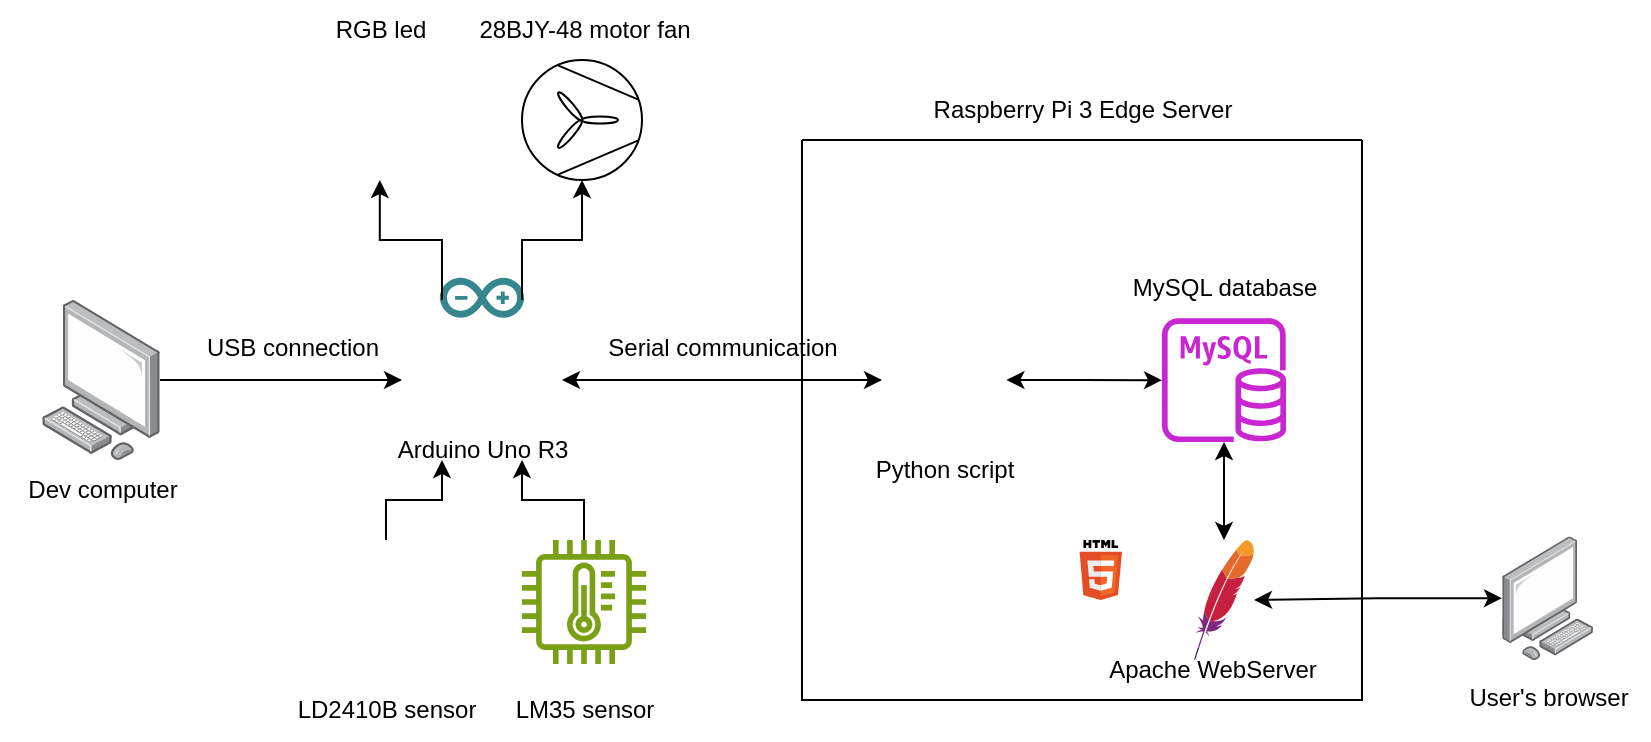 <mxfile version="24.5.5" type="device">
  <diagram name="Page-1" id="ClK9il2FMz57yKsgxL3r">
    <mxGraphModel dx="989" dy="532" grid="1" gridSize="10" guides="1" tooltips="1" connect="1" arrows="1" fold="1" page="1" pageScale="1" pageWidth="827" pageHeight="1169" math="0" shadow="0">
      <root>
        <mxCell id="0" />
        <mxCell id="1" parent="0" />
        <mxCell id="Vj8tIXMrXNNAAFN6tdgJ-1" value="" style="dashed=0;outlineConnect=0;html=1;align=center;labelPosition=center;verticalLabelPosition=bottom;verticalAlign=top;shape=mxgraph.weblogos.arduino;fillColor=#36868D;strokeColor=none" vertex="1" parent="1">
          <mxGeometry x="418.93" y="188.9" width="42.13" height="20" as="geometry" />
        </mxCell>
        <mxCell id="Vj8tIXMrXNNAAFN6tdgJ-14" style="edgeStyle=orthogonalEdgeStyle;rounded=0;orthogonalLoop=1;jettySize=auto;html=1;entryX=0;entryY=0.5;entryDx=0;entryDy=0;startArrow=classic;startFill=1;" edge="1" parent="1" source="Vj8tIXMrXNNAAFN6tdgJ-2" target="Vj8tIXMrXNNAAFN6tdgJ-10">
          <mxGeometry relative="1" as="geometry" />
        </mxCell>
        <mxCell id="Vj8tIXMrXNNAAFN6tdgJ-2" value="" style="shape=image;html=1;verticalAlign=top;verticalLabelPosition=bottom;labelBackgroundColor=#ffffff;imageAspect=0;aspect=fixed;image=https://cdn2.iconfinder.com/data/icons/electronic-13/480/3-electronic-arduino-chipset-icon-2-128.png" vertex="1" parent="1">
          <mxGeometry x="400" y="200" width="80" height="80" as="geometry" />
        </mxCell>
        <mxCell id="Vj8tIXMrXNNAAFN6tdgJ-21" style="edgeStyle=orthogonalEdgeStyle;rounded=0;orthogonalLoop=1;jettySize=auto;html=1;entryX=0.75;entryY=1;entryDx=0;entryDy=0;" edge="1" parent="1" source="Vj8tIXMrXNNAAFN6tdgJ-3" target="Vj8tIXMrXNNAAFN6tdgJ-2">
          <mxGeometry relative="1" as="geometry" />
        </mxCell>
        <mxCell id="Vj8tIXMrXNNAAFN6tdgJ-3" value="" style="sketch=0;outlineConnect=0;fontColor=#232F3E;gradientColor=none;fillColor=#7AA116;strokeColor=none;dashed=0;verticalLabelPosition=bottom;verticalAlign=top;align=center;html=1;fontSize=12;fontStyle=0;aspect=fixed;pointerEvents=1;shape=mxgraph.aws4.iot_thing_temperature_sensor;" vertex="1" parent="1">
          <mxGeometry x="460" y="320" width="62" height="62" as="geometry" />
        </mxCell>
        <mxCell id="Vj8tIXMrXNNAAFN6tdgJ-20" style="edgeStyle=orthogonalEdgeStyle;rounded=0;orthogonalLoop=1;jettySize=auto;html=1;entryX=0.25;entryY=1;entryDx=0;entryDy=0;" edge="1" parent="1" source="Vj8tIXMrXNNAAFN6tdgJ-4" target="Vj8tIXMrXNNAAFN6tdgJ-2">
          <mxGeometry relative="1" as="geometry" />
        </mxCell>
        <mxCell id="Vj8tIXMrXNNAAFN6tdgJ-4" value="" style="shape=image;html=1;verticalAlign=top;verticalLabelPosition=bottom;labelBackgroundColor=#ffffff;imageAspect=0;aspect=fixed;image=https://cdn2.iconfinder.com/data/icons/business-and-education-1/512/150_Sensor_body_Data_Human_Science_technology_smart-128.png" vertex="1" parent="1">
          <mxGeometry x="360" y="320" width="64" height="64" as="geometry" />
        </mxCell>
        <mxCell id="Vj8tIXMrXNNAAFN6tdgJ-22" style="edgeStyle=orthogonalEdgeStyle;rounded=0;orthogonalLoop=1;jettySize=auto;html=1;entryX=0.25;entryY=0;entryDx=0;entryDy=0;startArrow=classic;startFill=1;endArrow=none;endFill=0;" edge="1" parent="1" source="Vj8tIXMrXNNAAFN6tdgJ-5" target="Vj8tIXMrXNNAAFN6tdgJ-2">
          <mxGeometry relative="1" as="geometry" />
        </mxCell>
        <mxCell id="Vj8tIXMrXNNAAFN6tdgJ-5" value="" style="shape=image;html=1;verticalAlign=top;verticalLabelPosition=bottom;labelBackgroundColor=#ffffff;imageAspect=0;aspect=fixed;image=https://cdn2.iconfinder.com/data/icons/circle-icons-1/64/rgb-128.png" vertex="1" parent="1">
          <mxGeometry x="358.93" y="80" width="60" height="60" as="geometry" />
        </mxCell>
        <mxCell id="Vj8tIXMrXNNAAFN6tdgJ-23" style="edgeStyle=orthogonalEdgeStyle;rounded=0;orthogonalLoop=1;jettySize=auto;html=1;entryX=0.75;entryY=0;entryDx=0;entryDy=0;startArrow=classic;startFill=1;endArrow=none;endFill=0;" edge="1" parent="1" source="Vj8tIXMrXNNAAFN6tdgJ-6" target="Vj8tIXMrXNNAAFN6tdgJ-2">
          <mxGeometry relative="1" as="geometry" />
        </mxCell>
        <mxCell id="Vj8tIXMrXNNAAFN6tdgJ-6" value="" style="verticalLabelPosition=bottom;outlineConnect=0;align=center;dashed=0;html=1;verticalAlign=top;shape=mxgraph.pid2misc.fan;fanType=common" vertex="1" parent="1">
          <mxGeometry x="460" y="80" width="60" height="60" as="geometry" />
        </mxCell>
        <mxCell id="Vj8tIXMrXNNAAFN6tdgJ-12" style="edgeStyle=orthogonalEdgeStyle;rounded=0;orthogonalLoop=1;jettySize=auto;html=1;startArrow=none;startFill=0;" edge="1" parent="1" source="Vj8tIXMrXNNAAFN6tdgJ-7" target="Vj8tIXMrXNNAAFN6tdgJ-2">
          <mxGeometry relative="1" as="geometry" />
        </mxCell>
        <mxCell id="Vj8tIXMrXNNAAFN6tdgJ-7" value="" style="image;points=[];aspect=fixed;html=1;align=center;shadow=0;dashed=0;image=img/lib/allied_telesis/computer_and_terminals/Personal_Computer.svg;" vertex="1" parent="1">
          <mxGeometry x="220" y="200" width="59.03" height="80" as="geometry" />
        </mxCell>
        <mxCell id="Vj8tIXMrXNNAAFN6tdgJ-13" value="" style="swimlane;startSize=0;" vertex="1" parent="1">
          <mxGeometry x="600" y="120" width="280" height="280" as="geometry" />
        </mxCell>
        <mxCell id="Vj8tIXMrXNNAAFN6tdgJ-16" style="edgeStyle=orthogonalEdgeStyle;rounded=0;orthogonalLoop=1;jettySize=auto;html=1;startArrow=classic;startFill=1;" edge="1" parent="Vj8tIXMrXNNAAFN6tdgJ-13" source="Vj8tIXMrXNNAAFN6tdgJ-10" target="Vj8tIXMrXNNAAFN6tdgJ-9">
          <mxGeometry relative="1" as="geometry" />
        </mxCell>
        <mxCell id="Vj8tIXMrXNNAAFN6tdgJ-10" value="" style="shape=image;html=1;verticalAlign=top;verticalLabelPosition=bottom;labelBackgroundColor=#ffffff;imageAspect=0;aspect=fixed;image=https://cdn1.iconfinder.com/data/icons/ionicons-fill-vol-2/512/logo-python-128.png" vertex="1" parent="Vj8tIXMrXNNAAFN6tdgJ-13">
          <mxGeometry x="40" y="88.9" width="62.2" height="62.2" as="geometry" />
        </mxCell>
        <mxCell id="Vj8tIXMrXNNAAFN6tdgJ-8" value="" style="shape=image;html=1;verticalAlign=top;verticalLabelPosition=bottom;labelBackgroundColor=#ffffff;imageAspect=0;aspect=fixed;image=https://cdn1.iconfinder.com/data/icons/fruit-136/64/Fruit_iconfree_Filled_Outline_raspberry-healthy-organic-food-fruit_icon-128.png" vertex="1" parent="Vj8tIXMrXNNAAFN6tdgJ-13">
          <mxGeometry x="120" y="10" width="40" height="40" as="geometry" />
        </mxCell>
        <mxCell id="Vj8tIXMrXNNAAFN6tdgJ-9" value="" style="sketch=0;outlineConnect=0;fontColor=#232F3E;gradientColor=none;fillColor=#C925D1;strokeColor=none;dashed=0;verticalLabelPosition=bottom;verticalAlign=top;align=center;html=1;fontSize=12;fontStyle=0;aspect=fixed;pointerEvents=1;shape=mxgraph.aws4.rds_mysql_instance;" vertex="1" parent="Vj8tIXMrXNNAAFN6tdgJ-13">
          <mxGeometry x="180" y="89.1" width="62" height="62" as="geometry" />
        </mxCell>
        <mxCell id="Vj8tIXMrXNNAAFN6tdgJ-17" style="edgeStyle=orthogonalEdgeStyle;rounded=0;orthogonalLoop=1;jettySize=auto;html=1;startArrow=classic;startFill=1;" edge="1" parent="Vj8tIXMrXNNAAFN6tdgJ-13" source="Vj8tIXMrXNNAAFN6tdgJ-11" target="Vj8tIXMrXNNAAFN6tdgJ-9">
          <mxGeometry relative="1" as="geometry" />
        </mxCell>
        <mxCell id="Vj8tIXMrXNNAAFN6tdgJ-11" value="" style="dashed=0;outlineConnect=0;html=1;align=center;labelPosition=center;verticalLabelPosition=bottom;verticalAlign=top;shape=mxgraph.weblogos.apache" vertex="1" parent="Vj8tIXMrXNNAAFN6tdgJ-13">
          <mxGeometry x="196" y="200" width="30" height="60" as="geometry" />
        </mxCell>
        <mxCell id="Vj8tIXMrXNNAAFN6tdgJ-31" value="Python script" style="text;html=1;align=center;verticalAlign=middle;resizable=0;points=[];autosize=1;strokeColor=none;fillColor=none;" vertex="1" parent="Vj8tIXMrXNNAAFN6tdgJ-13">
          <mxGeometry x="26.1" y="150" width="90" height="30" as="geometry" />
        </mxCell>
        <mxCell id="Vj8tIXMrXNNAAFN6tdgJ-32" value="MySQL database" style="text;html=1;align=center;verticalAlign=middle;resizable=0;points=[];autosize=1;strokeColor=none;fillColor=none;" vertex="1" parent="Vj8tIXMrXNNAAFN6tdgJ-13">
          <mxGeometry x="151" y="59.1" width="120" height="30" as="geometry" />
        </mxCell>
        <mxCell id="Vj8tIXMrXNNAAFN6tdgJ-33" value="Apache WebServer" style="text;html=1;align=center;verticalAlign=middle;resizable=0;points=[];autosize=1;strokeColor=none;fillColor=none;" vertex="1" parent="Vj8tIXMrXNNAAFN6tdgJ-13">
          <mxGeometry x="140" y="250" width="130" height="30" as="geometry" />
        </mxCell>
        <mxCell id="Vj8tIXMrXNNAAFN6tdgJ-38" value="" style="shape=image;html=1;verticalAlign=top;verticalLabelPosition=bottom;labelBackgroundColor=#ffffff;imageAspect=0;aspect=fixed;image=https://cdn1.iconfinder.com/data/icons/ionicons-fill-vol-2/512/logo-javascript-128.png;imageBackground=none;" vertex="1" parent="Vj8tIXMrXNNAAFN6tdgJ-13">
          <mxGeometry x="166" y="190" width="30" height="30" as="geometry" />
        </mxCell>
        <mxCell id="Vj8tIXMrXNNAAFN6tdgJ-35" value="" style="dashed=0;outlineConnect=0;html=1;align=center;labelPosition=center;verticalLabelPosition=bottom;verticalAlign=top;shape=mxgraph.weblogos.html5" vertex="1" parent="Vj8tIXMrXNNAAFN6tdgJ-13">
          <mxGeometry x="138.76" y="200" width="21.24" height="30" as="geometry" />
        </mxCell>
        <mxCell id="Vj8tIXMrXNNAAFN6tdgJ-36" value="" style="shape=image;html=1;verticalAlign=top;verticalLabelPosition=bottom;labelBackgroundColor=#ffffff;imageAspect=0;aspect=fixed;image=https://cdn0.iconfinder.com/data/icons/long-shadow-web-icons/512/css-128.png" vertex="1" parent="Vj8tIXMrXNNAAFN6tdgJ-13">
          <mxGeometry x="160" y="224" width="26" height="26" as="geometry" />
        </mxCell>
        <mxCell id="Vj8tIXMrXNNAAFN6tdgJ-37" value="" style="shape=image;html=1;verticalAlign=top;verticalLabelPosition=bottom;labelBackgroundColor=#ffffff;imageAspect=0;aspect=fixed;image=https://cdn4.iconfinder.com/data/icons/scripting-and-programming-languages/512/php-128.png" vertex="1" parent="Vj8tIXMrXNNAAFN6tdgJ-13">
          <mxGeometry x="121" y="230" width="30" height="30" as="geometry" />
        </mxCell>
        <mxCell id="Vj8tIXMrXNNAAFN6tdgJ-19" style="edgeStyle=orthogonalEdgeStyle;rounded=0;orthogonalLoop=1;jettySize=auto;html=1;startArrow=classic;startFill=1;" edge="1" parent="1" source="Vj8tIXMrXNNAAFN6tdgJ-18" target="Vj8tIXMrXNNAAFN6tdgJ-11">
          <mxGeometry relative="1" as="geometry" />
        </mxCell>
        <mxCell id="Vj8tIXMrXNNAAFN6tdgJ-18" value="" style="image;points=[];aspect=fixed;html=1;align=center;shadow=0;dashed=0;image=img/lib/allied_telesis/computer_and_terminals/Personal_Computer.svg;flipV=0;flipH=1;" vertex="1" parent="1">
          <mxGeometry x="950" y="318.2" width="45.6" height="61.8" as="geometry" />
        </mxCell>
        <mxCell id="Vj8tIXMrXNNAAFN6tdgJ-24" value="Dev computer" style="text;html=1;align=center;verticalAlign=middle;resizable=0;points=[];autosize=1;strokeColor=none;fillColor=none;" vertex="1" parent="1">
          <mxGeometry x="199.51" y="280" width="100" height="30" as="geometry" />
        </mxCell>
        <mxCell id="Vj8tIXMrXNNAAFN6tdgJ-25" value="LM35 sensor" style="text;html=1;align=center;verticalAlign=middle;resizable=0;points=[];autosize=1;strokeColor=none;fillColor=none;" vertex="1" parent="1">
          <mxGeometry x="446" y="390" width="90" height="30" as="geometry" />
        </mxCell>
        <mxCell id="Vj8tIXMrXNNAAFN6tdgJ-26" value="LD2410B sensor" style="text;html=1;align=center;verticalAlign=middle;resizable=0;points=[];autosize=1;strokeColor=none;fillColor=none;" vertex="1" parent="1">
          <mxGeometry x="337" y="390" width="110" height="30" as="geometry" />
        </mxCell>
        <mxCell id="Vj8tIXMrXNNAAFN6tdgJ-27" value="RGB led" style="text;html=1;align=center;verticalAlign=middle;resizable=0;points=[];autosize=1;strokeColor=none;fillColor=none;" vertex="1" parent="1">
          <mxGeometry x="353.93" y="50" width="70" height="30" as="geometry" />
        </mxCell>
        <mxCell id="Vj8tIXMrXNNAAFN6tdgJ-28" value="28BJY-48 motor fan" style="text;html=1;align=center;verticalAlign=middle;resizable=0;points=[];autosize=1;strokeColor=none;fillColor=none;" vertex="1" parent="1">
          <mxGeometry x="426" y="50" width="130" height="30" as="geometry" />
        </mxCell>
        <mxCell id="Vj8tIXMrXNNAAFN6tdgJ-29" value="Arduino Uno R3" style="text;html=1;align=center;verticalAlign=middle;resizable=0;points=[];autosize=1;strokeColor=none;fillColor=none;" vertex="1" parent="1">
          <mxGeometry x="385" y="260" width="110" height="30" as="geometry" />
        </mxCell>
        <mxCell id="Vj8tIXMrXNNAAFN6tdgJ-30" value="Raspberry Pi 3 Edge Server" style="text;html=1;align=center;verticalAlign=middle;resizable=0;points=[];autosize=1;strokeColor=none;fillColor=none;" vertex="1" parent="1">
          <mxGeometry x="655" y="90" width="170" height="30" as="geometry" />
        </mxCell>
        <mxCell id="Vj8tIXMrXNNAAFN6tdgJ-34" value="User&#39;s browser" style="text;html=1;align=center;verticalAlign=middle;resizable=0;points=[];autosize=1;strokeColor=none;fillColor=none;" vertex="1" parent="1">
          <mxGeometry x="922.8" y="384" width="100" height="30" as="geometry" />
        </mxCell>
        <mxCell id="Vj8tIXMrXNNAAFN6tdgJ-39" value="USB connection" style="text;html=1;align=center;verticalAlign=middle;resizable=0;points=[];autosize=1;strokeColor=none;fillColor=none;" vertex="1" parent="1">
          <mxGeometry x="290" y="208.9" width="110" height="30" as="geometry" />
        </mxCell>
        <mxCell id="Vj8tIXMrXNNAAFN6tdgJ-41" value="Serial communication" style="text;html=1;align=center;verticalAlign=middle;resizable=0;points=[];autosize=1;strokeColor=none;fillColor=none;" vertex="1" parent="1">
          <mxGeometry x="490" y="208.9" width="140" height="30" as="geometry" />
        </mxCell>
      </root>
    </mxGraphModel>
  </diagram>
</mxfile>

